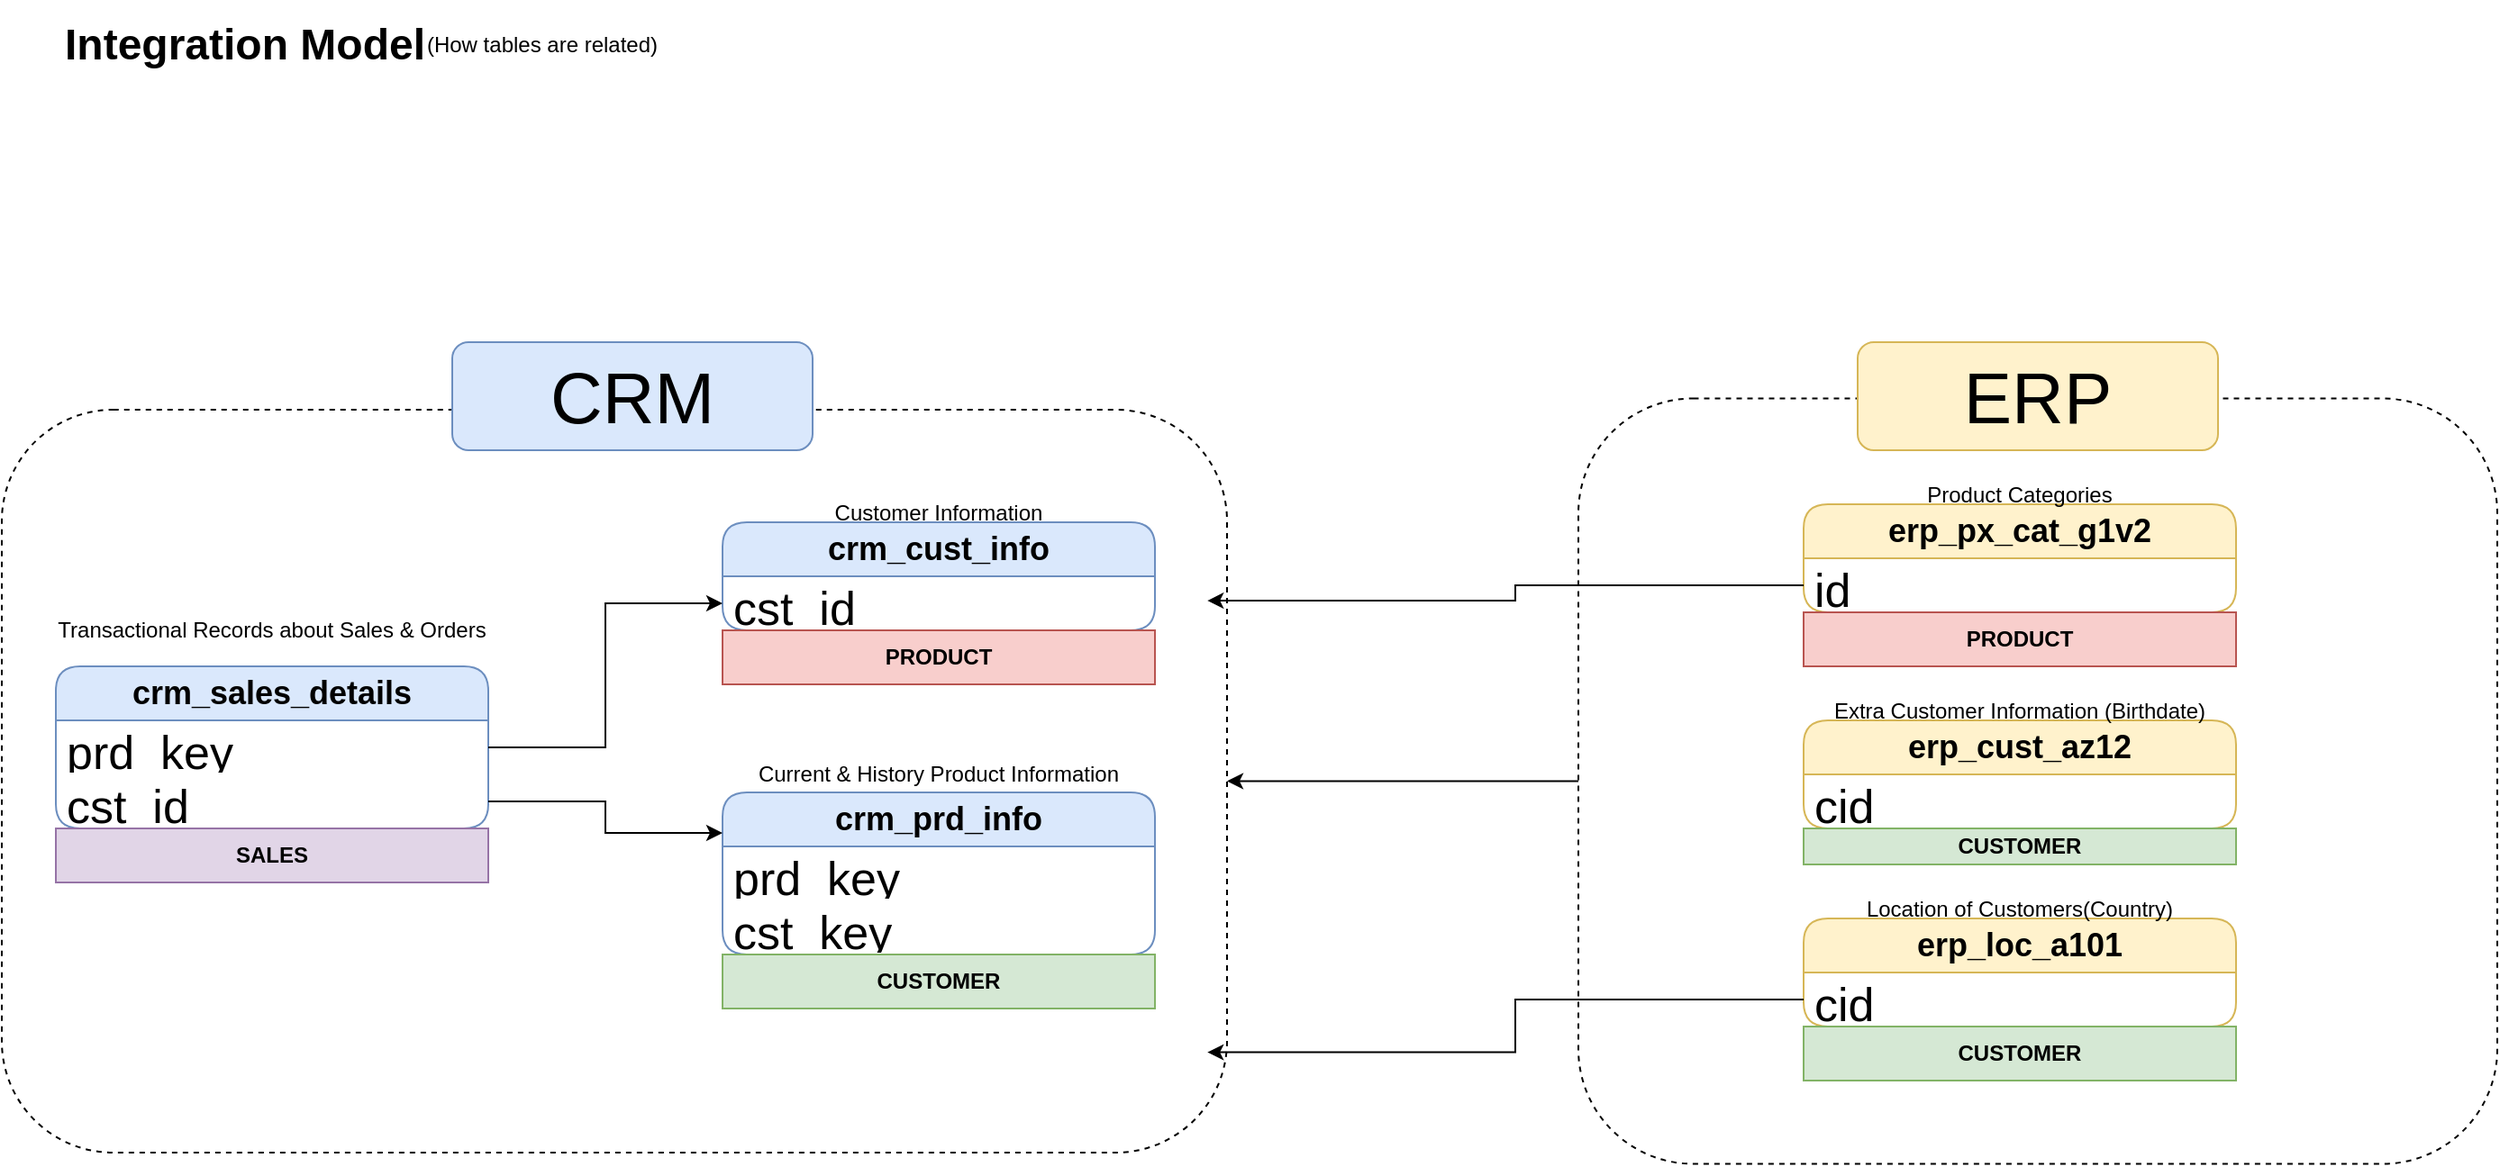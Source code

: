 <mxfile version="26.1.1">
  <diagram name="Page-1" id="byo5Ozx4N9EUlOYTBv-t">
    <mxGraphModel dx="1948" dy="820" grid="1" gridSize="10" guides="1" tooltips="1" connect="1" arrows="1" fold="1" page="1" pageScale="1" pageWidth="850" pageHeight="1100" math="0" shadow="0">
      <root>
        <mxCell id="0" />
        <mxCell id="1" parent="0" />
        <mxCell id="e-DmGZiiQbnUjA0V4x0F-1" value="&lt;b&gt;&lt;font style=&quot;font-size: 24px;&quot;&gt;Integration Model&lt;/font&gt;&lt;/b&gt;" style="text;html=1;align=center;verticalAlign=middle;whiteSpace=wrap;rounded=0;" parent="1" vertex="1">
          <mxGeometry x="-120" width="270" height="50" as="geometry" />
        </mxCell>
        <mxCell id="e-DmGZiiQbnUjA0V4x0F-2" value="&lt;b&gt;&lt;font style=&quot;font-size: 18px;&quot;&gt;crm_cust_info&lt;/font&gt;&lt;/b&gt;" style="swimlane;fontStyle=0;childLayout=stackLayout;horizontal=1;startSize=30;horizontalStack=0;resizeParent=1;resizeParentMax=0;resizeLast=0;collapsible=1;marginBottom=0;whiteSpace=wrap;html=1;fillColor=#dae8fc;strokeColor=#6c8ebf;rounded=1;" parent="1" vertex="1">
          <mxGeometry x="280" y="290" width="240" height="60" as="geometry" />
        </mxCell>
        <mxCell id="e-DmGZiiQbnUjA0V4x0F-3" value="cst_id" style="text;strokeColor=none;fillColor=none;align=left;verticalAlign=middle;spacingLeft=4;spacingRight=4;overflow=hidden;points=[[0,0.5],[1,0.5]];portConstraint=eastwest;rotatable=0;whiteSpace=wrap;html=1;fontSize=26;" parent="e-DmGZiiQbnUjA0V4x0F-2" vertex="1">
          <mxGeometry y="30" width="240" height="30" as="geometry" />
        </mxCell>
        <mxCell id="e-DmGZiiQbnUjA0V4x0F-6" value="(How tables are related)" style="text;html=1;align=center;verticalAlign=middle;whiteSpace=wrap;rounded=0;" parent="1" vertex="1">
          <mxGeometry x="100" y="10" width="160" height="30" as="geometry" />
        </mxCell>
        <mxCell id="e-DmGZiiQbnUjA0V4x0F-7" value="Customer Information" style="text;html=1;align=center;verticalAlign=middle;whiteSpace=wrap;rounded=0;" parent="1" vertex="1">
          <mxGeometry x="280" y="270" width="240" height="30" as="geometry" />
        </mxCell>
        <mxCell id="e-DmGZiiQbnUjA0V4x0F-9" value="&lt;b&gt;&lt;font style=&quot;font-size: 18px;&quot;&gt;crm_prd_info&lt;/font&gt;&lt;/b&gt;" style="swimlane;fontStyle=0;childLayout=stackLayout;horizontal=1;startSize=30;horizontalStack=0;resizeParent=1;resizeParentMax=0;resizeLast=0;collapsible=1;marginBottom=0;whiteSpace=wrap;html=1;fillColor=#dae8fc;strokeColor=#6c8ebf;rounded=1;" parent="1" vertex="1">
          <mxGeometry x="280" y="440" width="240" height="90" as="geometry" />
        </mxCell>
        <mxCell id="e-DmGZiiQbnUjA0V4x0F-10" value="prd_key" style="text;strokeColor=none;fillColor=none;align=left;verticalAlign=middle;spacingLeft=4;spacingRight=4;overflow=hidden;points=[[0,0.5],[1,0.5]];portConstraint=eastwest;rotatable=0;whiteSpace=wrap;html=1;fontSize=26;" parent="e-DmGZiiQbnUjA0V4x0F-9" vertex="1">
          <mxGeometry y="30" width="240" height="30" as="geometry" />
        </mxCell>
        <mxCell id="e-DmGZiiQbnUjA0V4x0F-23" value="cst_key" style="text;strokeColor=none;fillColor=none;align=left;verticalAlign=middle;spacingLeft=4;spacingRight=4;overflow=hidden;points=[[0,0.5],[1,0.5]];portConstraint=eastwest;rotatable=0;whiteSpace=wrap;html=1;fontSize=26;" parent="e-DmGZiiQbnUjA0V4x0F-9" vertex="1">
          <mxGeometry y="60" width="240" height="30" as="geometry" />
        </mxCell>
        <mxCell id="e-DmGZiiQbnUjA0V4x0F-11" value="Current &amp;amp; History Product Information" style="text;html=1;align=center;verticalAlign=middle;whiteSpace=wrap;rounded=0;" parent="1" vertex="1">
          <mxGeometry x="280" y="420" width="240" height="20" as="geometry" />
        </mxCell>
        <mxCell id="e-DmGZiiQbnUjA0V4x0F-12" value="&lt;b&gt;&lt;font style=&quot;font-size: 18px;&quot;&gt;crm_sales_details&lt;/font&gt;&lt;/b&gt;" style="swimlane;fontStyle=0;childLayout=stackLayout;horizontal=1;startSize=30;horizontalStack=0;resizeParent=1;resizeParentMax=0;resizeLast=0;collapsible=1;marginBottom=0;whiteSpace=wrap;html=1;fillColor=#dae8fc;strokeColor=#6c8ebf;rounded=1;" parent="1" vertex="1">
          <mxGeometry x="-90" y="370" width="240" height="90" as="geometry" />
        </mxCell>
        <mxCell id="e-DmGZiiQbnUjA0V4x0F-13" value="prd_key" style="text;strokeColor=none;fillColor=none;align=left;verticalAlign=middle;spacingLeft=4;spacingRight=4;overflow=hidden;points=[[0,0.5],[1,0.5]];portConstraint=eastwest;rotatable=0;whiteSpace=wrap;html=1;fontSize=26;" parent="e-DmGZiiQbnUjA0V4x0F-12" vertex="1">
          <mxGeometry y="30" width="240" height="30" as="geometry" />
        </mxCell>
        <mxCell id="e-DmGZiiQbnUjA0V4x0F-16" value="cst_id" style="text;strokeColor=none;fillColor=none;align=left;verticalAlign=middle;spacingLeft=4;spacingRight=4;overflow=hidden;points=[[0,0.5],[1,0.5]];portConstraint=eastwest;rotatable=0;whiteSpace=wrap;html=1;fontSize=26;" parent="e-DmGZiiQbnUjA0V4x0F-12" vertex="1">
          <mxGeometry y="60" width="240" height="30" as="geometry" />
        </mxCell>
        <mxCell id="e-DmGZiiQbnUjA0V4x0F-14" value="Transactional Records about Sales &amp;amp; Orders" style="text;html=1;align=center;verticalAlign=middle;whiteSpace=wrap;rounded=0;" parent="1" vertex="1">
          <mxGeometry x="-90" y="340" width="240" height="20" as="geometry" />
        </mxCell>
        <mxCell id="e-DmGZiiQbnUjA0V4x0F-17" style="edgeStyle=orthogonalEdgeStyle;rounded=0;orthogonalLoop=1;jettySize=auto;html=1;entryX=0;entryY=0.25;entryDx=0;entryDy=0;" parent="1" source="e-DmGZiiQbnUjA0V4x0F-16" target="e-DmGZiiQbnUjA0V4x0F-9" edge="1">
          <mxGeometry relative="1" as="geometry">
            <mxPoint x="200" y="510" as="targetPoint" />
          </mxGeometry>
        </mxCell>
        <mxCell id="e-DmGZiiQbnUjA0V4x0F-18" style="edgeStyle=orthogonalEdgeStyle;rounded=0;orthogonalLoop=1;jettySize=auto;html=1;entryX=0;entryY=0.5;entryDx=0;entryDy=0;" parent="1" source="e-DmGZiiQbnUjA0V4x0F-13" target="e-DmGZiiQbnUjA0V4x0F-3" edge="1">
          <mxGeometry relative="1" as="geometry" />
        </mxCell>
        <mxCell id="e-DmGZiiQbnUjA0V4x0F-19" value="&lt;b&gt;&lt;font style=&quot;font-size: 18px;&quot;&gt;erp_cust_az12&lt;/font&gt;&lt;/b&gt;" style="swimlane;fontStyle=0;childLayout=stackLayout;horizontal=1;startSize=30;horizontalStack=0;resizeParent=1;resizeParentMax=0;resizeLast=0;collapsible=1;marginBottom=0;whiteSpace=wrap;html=1;fillColor=#fff2cc;strokeColor=#d6b656;rounded=1;" parent="1" vertex="1">
          <mxGeometry x="880" y="400" width="240" height="60" as="geometry" />
        </mxCell>
        <mxCell id="e-DmGZiiQbnUjA0V4x0F-20" value="cid" style="text;strokeColor=none;fillColor=none;align=left;verticalAlign=middle;spacingLeft=4;spacingRight=4;overflow=hidden;points=[[0,0.5],[1,0.5]];portConstraint=eastwest;rotatable=0;whiteSpace=wrap;html=1;fontSize=26;" parent="e-DmGZiiQbnUjA0V4x0F-19" vertex="1">
          <mxGeometry y="30" width="240" height="30" as="geometry" />
        </mxCell>
        <mxCell id="e-DmGZiiQbnUjA0V4x0F-21" value="Extra Customer Information (Birthdate)" style="text;html=1;align=center;verticalAlign=middle;whiteSpace=wrap;rounded=0;" parent="1" vertex="1">
          <mxGeometry x="880" y="380" width="240" height="30" as="geometry" />
        </mxCell>
        <mxCell id="e-DmGZiiQbnUjA0V4x0F-25" value="&lt;b&gt;&lt;font style=&quot;font-size: 18px;&quot;&gt;erp_loc_a101&lt;/font&gt;&lt;/b&gt;" style="swimlane;fontStyle=0;childLayout=stackLayout;horizontal=1;startSize=30;horizontalStack=0;resizeParent=1;resizeParentMax=0;resizeLast=0;collapsible=1;marginBottom=0;whiteSpace=wrap;html=1;fillColor=#fff2cc;strokeColor=#d6b656;rounded=1;" parent="1" vertex="1">
          <mxGeometry x="880" y="510" width="240" height="60" as="geometry" />
        </mxCell>
        <mxCell id="e-DmGZiiQbnUjA0V4x0F-26" value="cid" style="text;strokeColor=none;fillColor=none;align=left;verticalAlign=middle;spacingLeft=4;spacingRight=4;overflow=hidden;points=[[0,0.5],[1,0.5]];portConstraint=eastwest;rotatable=0;whiteSpace=wrap;html=1;fontSize=26;" parent="e-DmGZiiQbnUjA0V4x0F-25" vertex="1">
          <mxGeometry y="30" width="240" height="30" as="geometry" />
        </mxCell>
        <mxCell id="e-DmGZiiQbnUjA0V4x0F-27" value="Location of Customers(Country)" style="text;html=1;align=center;verticalAlign=middle;whiteSpace=wrap;rounded=0;" parent="1" vertex="1">
          <mxGeometry x="880" y="490" width="240" height="30" as="geometry" />
        </mxCell>
        <mxCell id="e-DmGZiiQbnUjA0V4x0F-28" value="&lt;b&gt;&lt;font style=&quot;font-size: 18px;&quot;&gt;erp_px_cat_g1v2&lt;/font&gt;&lt;/b&gt;" style="swimlane;fontStyle=0;childLayout=stackLayout;horizontal=1;startSize=30;horizontalStack=0;resizeParent=1;resizeParentMax=0;resizeLast=0;collapsible=1;marginBottom=0;whiteSpace=wrap;html=1;fillColor=#fff2cc;strokeColor=#d6b656;rounded=1;" parent="1" vertex="1">
          <mxGeometry x="880" y="280" width="240" height="60" as="geometry" />
        </mxCell>
        <mxCell id="e-DmGZiiQbnUjA0V4x0F-29" value="id" style="text;strokeColor=none;fillColor=none;align=left;verticalAlign=middle;spacingLeft=4;spacingRight=4;overflow=hidden;points=[[0,0.5],[1,0.5]];portConstraint=eastwest;rotatable=0;whiteSpace=wrap;html=1;fontSize=26;" parent="e-DmGZiiQbnUjA0V4x0F-28" vertex="1">
          <mxGeometry y="30" width="240" height="30" as="geometry" />
        </mxCell>
        <mxCell id="e-DmGZiiQbnUjA0V4x0F-30" value="Product Categories" style="text;html=1;align=center;verticalAlign=middle;whiteSpace=wrap;rounded=0;" parent="1" vertex="1">
          <mxGeometry x="880" y="260" width="240" height="30" as="geometry" />
        </mxCell>
        <mxCell id="e-DmGZiiQbnUjA0V4x0F-38" value="" style="rounded=1;whiteSpace=wrap;html=1;fillColor=none;dashed=1;" parent="1" vertex="1">
          <mxGeometry x="-120" y="227.5" width="680" height="412.5" as="geometry" />
        </mxCell>
        <mxCell id="e-DmGZiiQbnUjA0V4x0F-40" value="&lt;font style=&quot;font-size: 40px;&quot;&gt;CRM&lt;/font&gt;" style="rounded=1;whiteSpace=wrap;html=1;fillColor=#dae8fc;strokeColor=#6c8ebf;" parent="1" vertex="1">
          <mxGeometry x="130" y="190" width="200" height="60" as="geometry" />
        </mxCell>
        <mxCell id="Q0OjyCjwz6q2tAC-70yD-9" style="edgeStyle=orthogonalEdgeStyle;rounded=0;orthogonalLoop=1;jettySize=auto;html=1;" edge="1" parent="1" source="e-DmGZiiQbnUjA0V4x0F-42" target="e-DmGZiiQbnUjA0V4x0F-38">
          <mxGeometry relative="1" as="geometry" />
        </mxCell>
        <mxCell id="e-DmGZiiQbnUjA0V4x0F-42" value="" style="rounded=1;whiteSpace=wrap;html=1;fillColor=none;dashed=1;" parent="1" vertex="1">
          <mxGeometry x="755" y="221.25" width="510" height="425" as="geometry" />
        </mxCell>
        <mxCell id="e-DmGZiiQbnUjA0V4x0F-43" value="&lt;font style=&quot;font-size: 40px;&quot;&gt;ERP&lt;/font&gt;" style="rounded=1;whiteSpace=wrap;html=1;fillColor=#fff2cc;strokeColor=#d6b656;" parent="1" vertex="1">
          <mxGeometry x="910" y="190" width="200" height="60" as="geometry" />
        </mxCell>
        <mxCell id="e-DmGZiiQbnUjA0V4x0F-44" style="edgeStyle=orthogonalEdgeStyle;rounded=0;orthogonalLoop=1;jettySize=auto;html=1;entryX=0.984;entryY=0.257;entryDx=0;entryDy=0;entryPerimeter=0;" parent="1" source="e-DmGZiiQbnUjA0V4x0F-29" target="e-DmGZiiQbnUjA0V4x0F-38" edge="1">
          <mxGeometry relative="1" as="geometry" />
        </mxCell>
        <mxCell id="e-DmGZiiQbnUjA0V4x0F-47" style="edgeStyle=orthogonalEdgeStyle;rounded=0;orthogonalLoop=1;jettySize=auto;html=1;entryX=0.984;entryY=0.865;entryDx=0;entryDy=0;entryPerimeter=0;" parent="1" source="e-DmGZiiQbnUjA0V4x0F-26" target="e-DmGZiiQbnUjA0V4x0F-38" edge="1">
          <mxGeometry relative="1" as="geometry" />
        </mxCell>
        <mxCell id="Q0OjyCjwz6q2tAC-70yD-1" value="PRODUCT" style="text;html=1;strokeColor=#b85450;fillColor=#f8cecc;align=center;verticalAlign=middle;whiteSpace=wrap;overflow=hidden;fontStyle=1" vertex="1" parent="1">
          <mxGeometry x="280" y="350" width="240" height="30" as="geometry" />
        </mxCell>
        <mxCell id="Q0OjyCjwz6q2tAC-70yD-2" value="PRODUCT" style="text;html=1;strokeColor=#b85450;fillColor=#f8cecc;align=center;verticalAlign=middle;whiteSpace=wrap;overflow=hidden;fontStyle=1" vertex="1" parent="1">
          <mxGeometry x="880" y="340" width="240" height="30" as="geometry" />
        </mxCell>
        <mxCell id="Q0OjyCjwz6q2tAC-70yD-4" value="CUSTOMER" style="text;html=1;strokeColor=#82b366;fillColor=#d5e8d4;align=center;verticalAlign=middle;whiteSpace=wrap;overflow=hidden;fontStyle=1" vertex="1" parent="1">
          <mxGeometry x="280" y="530" width="240" height="30" as="geometry" />
        </mxCell>
        <mxCell id="Q0OjyCjwz6q2tAC-70yD-5" value="CUSTOMER" style="text;html=1;strokeColor=#82b366;fillColor=#d5e8d4;align=center;verticalAlign=middle;whiteSpace=wrap;overflow=hidden;fontStyle=1" vertex="1" parent="1">
          <mxGeometry x="880" y="460" width="240" height="20" as="geometry" />
        </mxCell>
        <mxCell id="Q0OjyCjwz6q2tAC-70yD-6" value="CUSTOMER" style="text;html=1;strokeColor=#82b366;fillColor=#d5e8d4;align=center;verticalAlign=middle;whiteSpace=wrap;overflow=hidden;fontStyle=1" vertex="1" parent="1">
          <mxGeometry x="880" y="570" width="240" height="30" as="geometry" />
        </mxCell>
        <mxCell id="Q0OjyCjwz6q2tAC-70yD-10" value="SALES" style="text;html=1;strokeColor=#9673a6;fillColor=#e1d5e7;align=center;verticalAlign=middle;whiteSpace=wrap;overflow=hidden;fontStyle=1" vertex="1" parent="1">
          <mxGeometry x="-90" y="460" width="240" height="30" as="geometry" />
        </mxCell>
      </root>
    </mxGraphModel>
  </diagram>
</mxfile>
